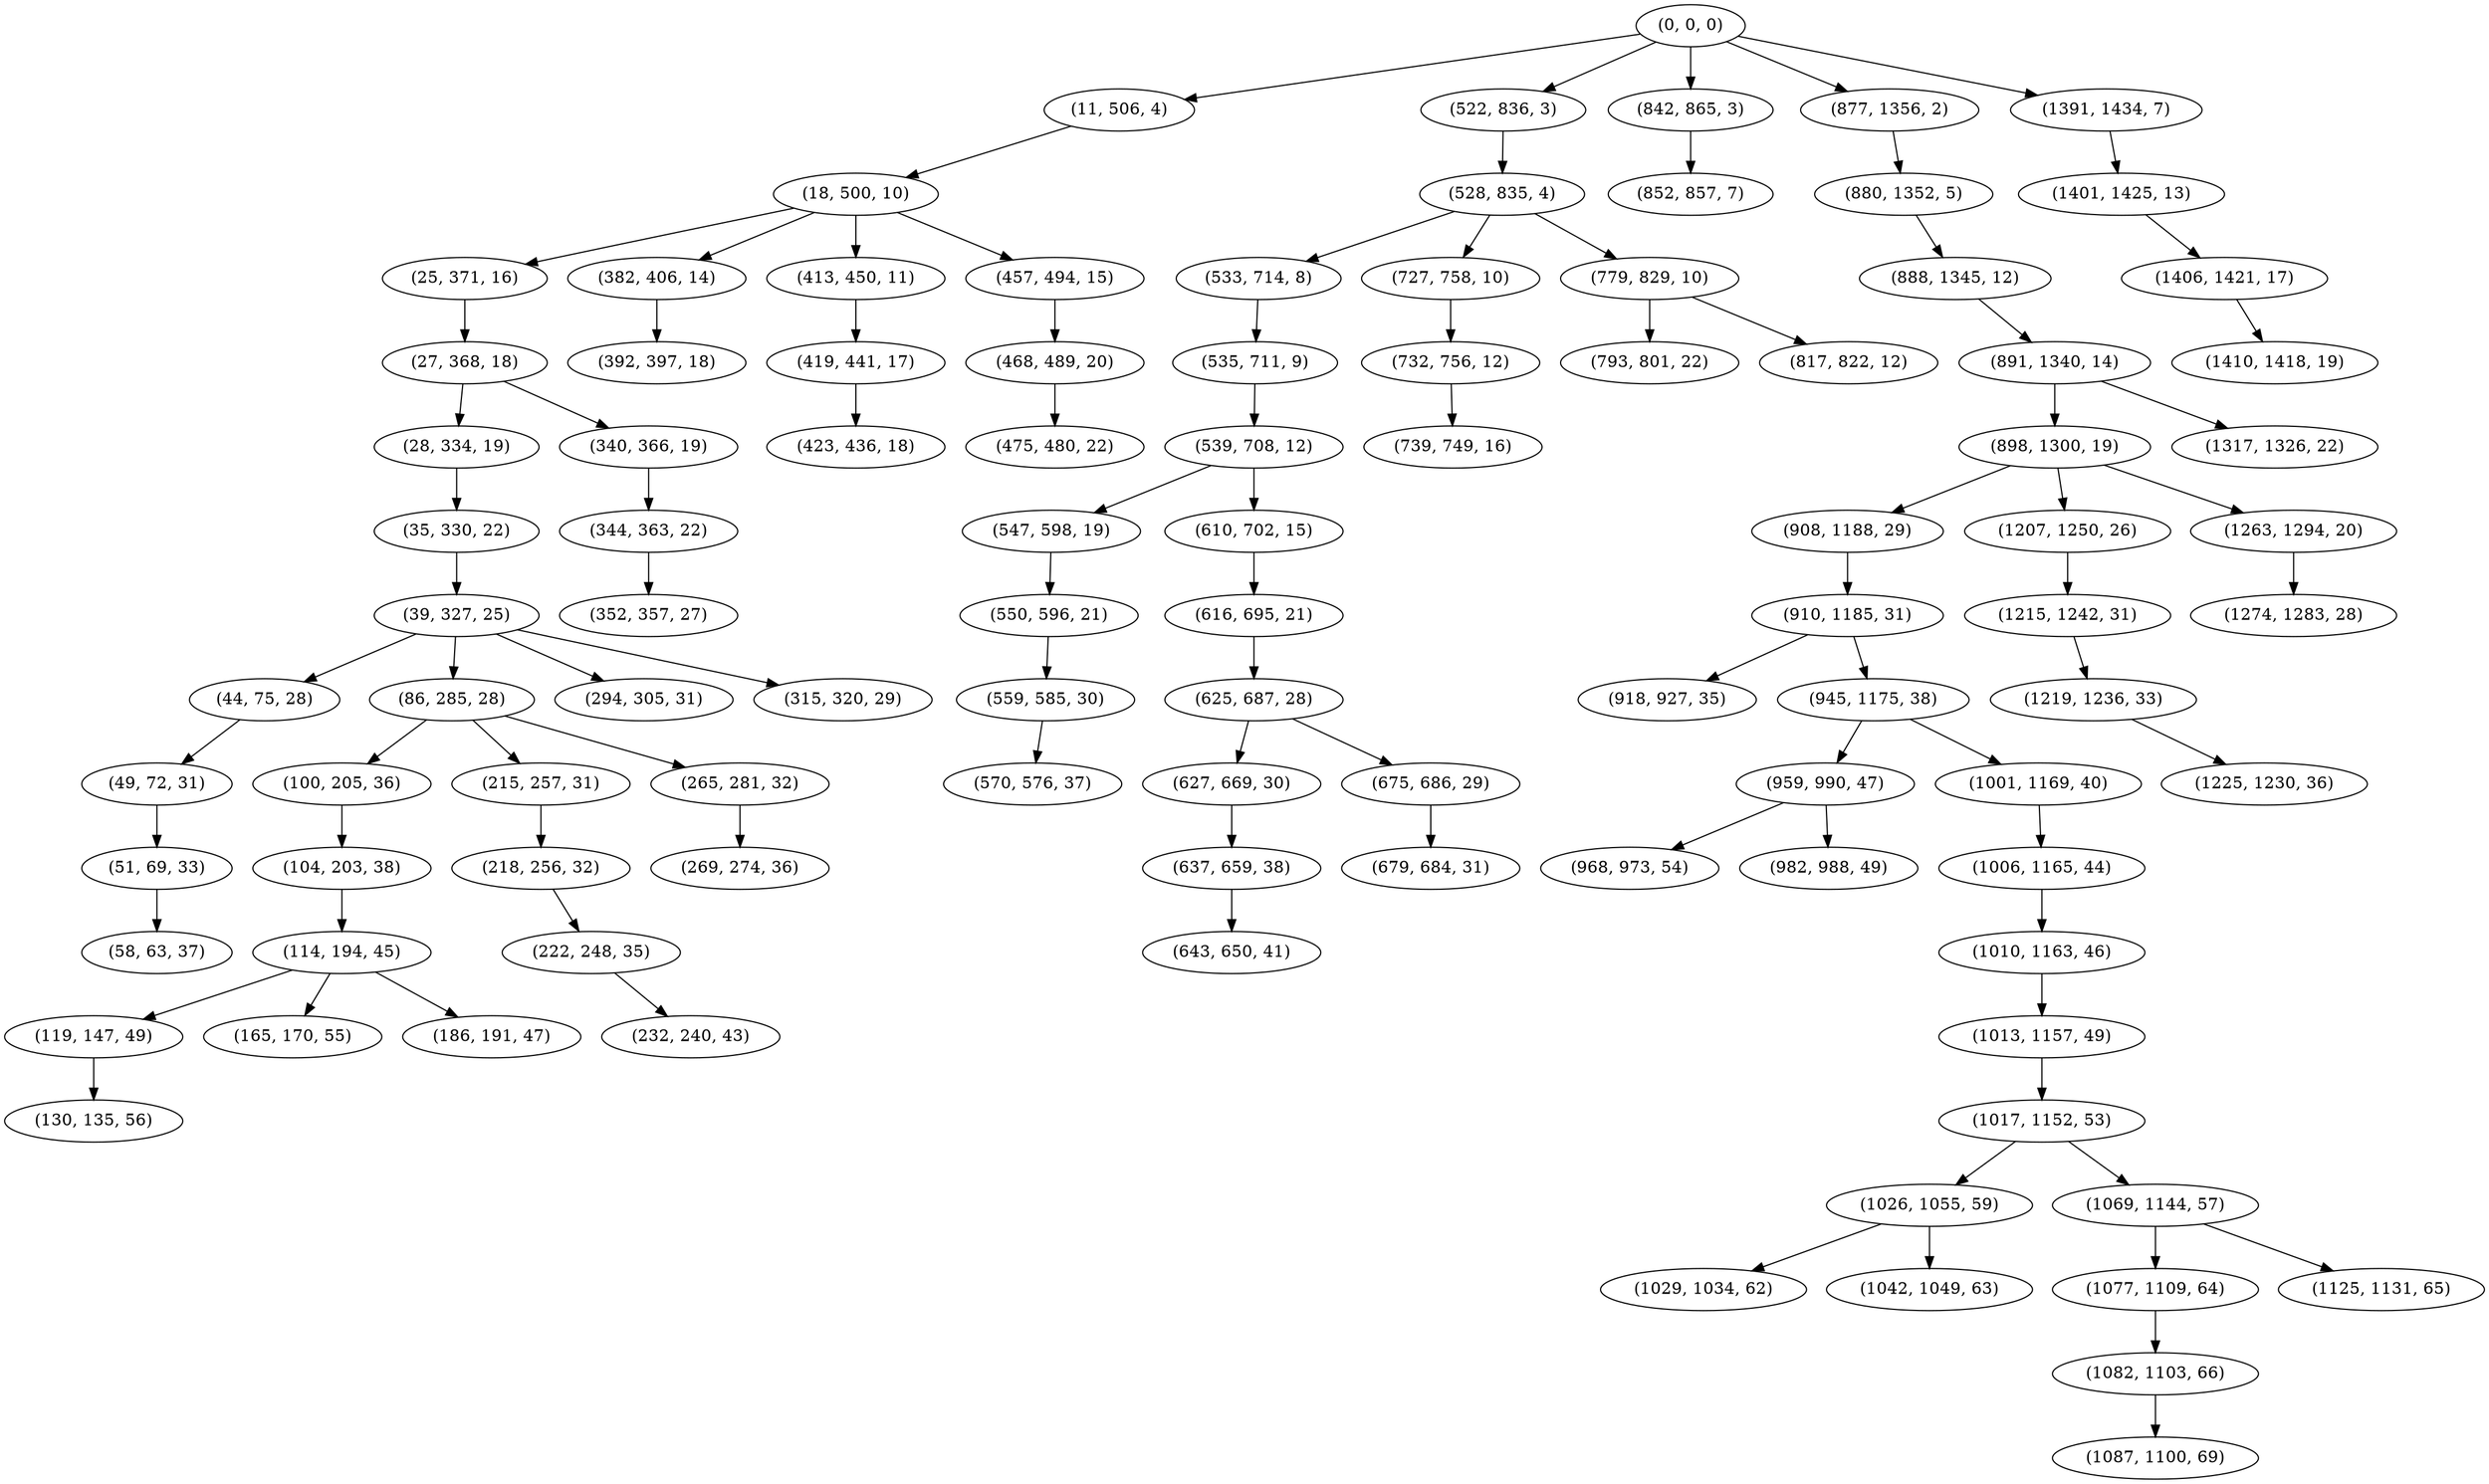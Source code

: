 digraph tree {
    "(0, 0, 0)";
    "(11, 506, 4)";
    "(18, 500, 10)";
    "(25, 371, 16)";
    "(27, 368, 18)";
    "(28, 334, 19)";
    "(35, 330, 22)";
    "(39, 327, 25)";
    "(44, 75, 28)";
    "(49, 72, 31)";
    "(51, 69, 33)";
    "(58, 63, 37)";
    "(86, 285, 28)";
    "(100, 205, 36)";
    "(104, 203, 38)";
    "(114, 194, 45)";
    "(119, 147, 49)";
    "(130, 135, 56)";
    "(165, 170, 55)";
    "(186, 191, 47)";
    "(215, 257, 31)";
    "(218, 256, 32)";
    "(222, 248, 35)";
    "(232, 240, 43)";
    "(265, 281, 32)";
    "(269, 274, 36)";
    "(294, 305, 31)";
    "(315, 320, 29)";
    "(340, 366, 19)";
    "(344, 363, 22)";
    "(352, 357, 27)";
    "(382, 406, 14)";
    "(392, 397, 18)";
    "(413, 450, 11)";
    "(419, 441, 17)";
    "(423, 436, 18)";
    "(457, 494, 15)";
    "(468, 489, 20)";
    "(475, 480, 22)";
    "(522, 836, 3)";
    "(528, 835, 4)";
    "(533, 714, 8)";
    "(535, 711, 9)";
    "(539, 708, 12)";
    "(547, 598, 19)";
    "(550, 596, 21)";
    "(559, 585, 30)";
    "(570, 576, 37)";
    "(610, 702, 15)";
    "(616, 695, 21)";
    "(625, 687, 28)";
    "(627, 669, 30)";
    "(637, 659, 38)";
    "(643, 650, 41)";
    "(675, 686, 29)";
    "(679, 684, 31)";
    "(727, 758, 10)";
    "(732, 756, 12)";
    "(739, 749, 16)";
    "(779, 829, 10)";
    "(793, 801, 22)";
    "(817, 822, 12)";
    "(842, 865, 3)";
    "(852, 857, 7)";
    "(877, 1356, 2)";
    "(880, 1352, 5)";
    "(888, 1345, 12)";
    "(891, 1340, 14)";
    "(898, 1300, 19)";
    "(908, 1188, 29)";
    "(910, 1185, 31)";
    "(918, 927, 35)";
    "(945, 1175, 38)";
    "(959, 990, 47)";
    "(968, 973, 54)";
    "(982, 988, 49)";
    "(1001, 1169, 40)";
    "(1006, 1165, 44)";
    "(1010, 1163, 46)";
    "(1013, 1157, 49)";
    "(1017, 1152, 53)";
    "(1026, 1055, 59)";
    "(1029, 1034, 62)";
    "(1042, 1049, 63)";
    "(1069, 1144, 57)";
    "(1077, 1109, 64)";
    "(1082, 1103, 66)";
    "(1087, 1100, 69)";
    "(1125, 1131, 65)";
    "(1207, 1250, 26)";
    "(1215, 1242, 31)";
    "(1219, 1236, 33)";
    "(1225, 1230, 36)";
    "(1263, 1294, 20)";
    "(1274, 1283, 28)";
    "(1317, 1326, 22)";
    "(1391, 1434, 7)";
    "(1401, 1425, 13)";
    "(1406, 1421, 17)";
    "(1410, 1418, 19)";
    "(0, 0, 0)" -> "(11, 506, 4)";
    "(0, 0, 0)" -> "(522, 836, 3)";
    "(0, 0, 0)" -> "(842, 865, 3)";
    "(0, 0, 0)" -> "(877, 1356, 2)";
    "(0, 0, 0)" -> "(1391, 1434, 7)";
    "(11, 506, 4)" -> "(18, 500, 10)";
    "(18, 500, 10)" -> "(25, 371, 16)";
    "(18, 500, 10)" -> "(382, 406, 14)";
    "(18, 500, 10)" -> "(413, 450, 11)";
    "(18, 500, 10)" -> "(457, 494, 15)";
    "(25, 371, 16)" -> "(27, 368, 18)";
    "(27, 368, 18)" -> "(28, 334, 19)";
    "(27, 368, 18)" -> "(340, 366, 19)";
    "(28, 334, 19)" -> "(35, 330, 22)";
    "(35, 330, 22)" -> "(39, 327, 25)";
    "(39, 327, 25)" -> "(44, 75, 28)";
    "(39, 327, 25)" -> "(86, 285, 28)";
    "(39, 327, 25)" -> "(294, 305, 31)";
    "(39, 327, 25)" -> "(315, 320, 29)";
    "(44, 75, 28)" -> "(49, 72, 31)";
    "(49, 72, 31)" -> "(51, 69, 33)";
    "(51, 69, 33)" -> "(58, 63, 37)";
    "(86, 285, 28)" -> "(100, 205, 36)";
    "(86, 285, 28)" -> "(215, 257, 31)";
    "(86, 285, 28)" -> "(265, 281, 32)";
    "(100, 205, 36)" -> "(104, 203, 38)";
    "(104, 203, 38)" -> "(114, 194, 45)";
    "(114, 194, 45)" -> "(119, 147, 49)";
    "(114, 194, 45)" -> "(165, 170, 55)";
    "(114, 194, 45)" -> "(186, 191, 47)";
    "(119, 147, 49)" -> "(130, 135, 56)";
    "(215, 257, 31)" -> "(218, 256, 32)";
    "(218, 256, 32)" -> "(222, 248, 35)";
    "(222, 248, 35)" -> "(232, 240, 43)";
    "(265, 281, 32)" -> "(269, 274, 36)";
    "(340, 366, 19)" -> "(344, 363, 22)";
    "(344, 363, 22)" -> "(352, 357, 27)";
    "(382, 406, 14)" -> "(392, 397, 18)";
    "(413, 450, 11)" -> "(419, 441, 17)";
    "(419, 441, 17)" -> "(423, 436, 18)";
    "(457, 494, 15)" -> "(468, 489, 20)";
    "(468, 489, 20)" -> "(475, 480, 22)";
    "(522, 836, 3)" -> "(528, 835, 4)";
    "(528, 835, 4)" -> "(533, 714, 8)";
    "(528, 835, 4)" -> "(727, 758, 10)";
    "(528, 835, 4)" -> "(779, 829, 10)";
    "(533, 714, 8)" -> "(535, 711, 9)";
    "(535, 711, 9)" -> "(539, 708, 12)";
    "(539, 708, 12)" -> "(547, 598, 19)";
    "(539, 708, 12)" -> "(610, 702, 15)";
    "(547, 598, 19)" -> "(550, 596, 21)";
    "(550, 596, 21)" -> "(559, 585, 30)";
    "(559, 585, 30)" -> "(570, 576, 37)";
    "(610, 702, 15)" -> "(616, 695, 21)";
    "(616, 695, 21)" -> "(625, 687, 28)";
    "(625, 687, 28)" -> "(627, 669, 30)";
    "(625, 687, 28)" -> "(675, 686, 29)";
    "(627, 669, 30)" -> "(637, 659, 38)";
    "(637, 659, 38)" -> "(643, 650, 41)";
    "(675, 686, 29)" -> "(679, 684, 31)";
    "(727, 758, 10)" -> "(732, 756, 12)";
    "(732, 756, 12)" -> "(739, 749, 16)";
    "(779, 829, 10)" -> "(793, 801, 22)";
    "(779, 829, 10)" -> "(817, 822, 12)";
    "(842, 865, 3)" -> "(852, 857, 7)";
    "(877, 1356, 2)" -> "(880, 1352, 5)";
    "(880, 1352, 5)" -> "(888, 1345, 12)";
    "(888, 1345, 12)" -> "(891, 1340, 14)";
    "(891, 1340, 14)" -> "(898, 1300, 19)";
    "(891, 1340, 14)" -> "(1317, 1326, 22)";
    "(898, 1300, 19)" -> "(908, 1188, 29)";
    "(898, 1300, 19)" -> "(1207, 1250, 26)";
    "(898, 1300, 19)" -> "(1263, 1294, 20)";
    "(908, 1188, 29)" -> "(910, 1185, 31)";
    "(910, 1185, 31)" -> "(918, 927, 35)";
    "(910, 1185, 31)" -> "(945, 1175, 38)";
    "(945, 1175, 38)" -> "(959, 990, 47)";
    "(945, 1175, 38)" -> "(1001, 1169, 40)";
    "(959, 990, 47)" -> "(968, 973, 54)";
    "(959, 990, 47)" -> "(982, 988, 49)";
    "(1001, 1169, 40)" -> "(1006, 1165, 44)";
    "(1006, 1165, 44)" -> "(1010, 1163, 46)";
    "(1010, 1163, 46)" -> "(1013, 1157, 49)";
    "(1013, 1157, 49)" -> "(1017, 1152, 53)";
    "(1017, 1152, 53)" -> "(1026, 1055, 59)";
    "(1017, 1152, 53)" -> "(1069, 1144, 57)";
    "(1026, 1055, 59)" -> "(1029, 1034, 62)";
    "(1026, 1055, 59)" -> "(1042, 1049, 63)";
    "(1069, 1144, 57)" -> "(1077, 1109, 64)";
    "(1069, 1144, 57)" -> "(1125, 1131, 65)";
    "(1077, 1109, 64)" -> "(1082, 1103, 66)";
    "(1082, 1103, 66)" -> "(1087, 1100, 69)";
    "(1207, 1250, 26)" -> "(1215, 1242, 31)";
    "(1215, 1242, 31)" -> "(1219, 1236, 33)";
    "(1219, 1236, 33)" -> "(1225, 1230, 36)";
    "(1263, 1294, 20)" -> "(1274, 1283, 28)";
    "(1391, 1434, 7)" -> "(1401, 1425, 13)";
    "(1401, 1425, 13)" -> "(1406, 1421, 17)";
    "(1406, 1421, 17)" -> "(1410, 1418, 19)";
}
